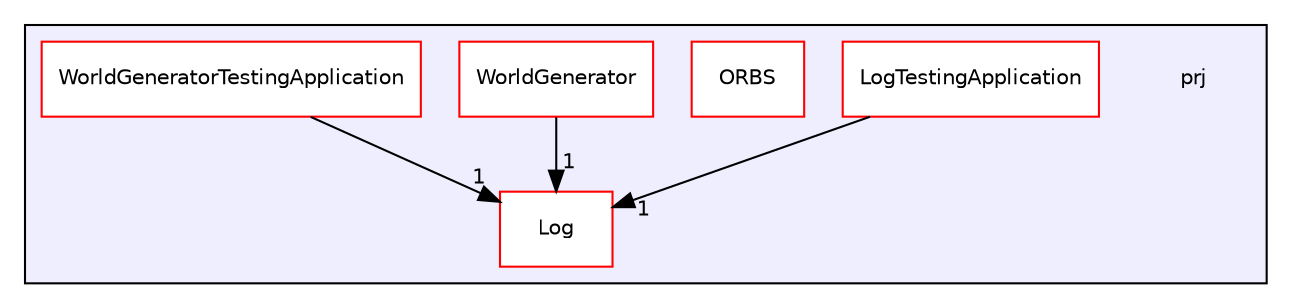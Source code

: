 digraph "C:/Users/Marco/Workspace/GitHub/ORBS/Project-O.R.B.S/prj" {
  compound=true
  node [ fontsize="10", fontname="Helvetica"];
  edge [ labelfontsize="10", labelfontname="Helvetica"];
  subgraph clusterdir_33f82701177d68100ae618bc5173b6b8 {
    graph [ bgcolor="#eeeeff", pencolor="black", label="" URL="dir_33f82701177d68100ae618bc5173b6b8.html"];
    dir_33f82701177d68100ae618bc5173b6b8 [shape=plaintext label="prj"];
    dir_da74a047192740920ae74e150cd1d7b0 [shape=box label="Log" color="red" fillcolor="white" style="filled" URL="dir_da74a047192740920ae74e150cd1d7b0.html"];
    dir_6c64c391a859428f7f40635a94adcbb9 [shape=box label="LogTestingApplication" color="red" fillcolor="white" style="filled" URL="dir_6c64c391a859428f7f40635a94adcbb9.html"];
    dir_d0e36b50ca46edf8088cd8cc7d069f15 [shape=box label="ORBS" color="red" fillcolor="white" style="filled" URL="dir_d0e36b50ca46edf8088cd8cc7d069f15.html"];
    dir_970bd597d3881ddc8d467dcb04fcd401 [shape=box label="WorldGenerator" color="red" fillcolor="white" style="filled" URL="dir_970bd597d3881ddc8d467dcb04fcd401.html"];
    dir_4d2a905a0e811bf39b586eee1fddc148 [shape=box label="WorldGeneratorTestingApplication" color="red" fillcolor="white" style="filled" URL="dir_4d2a905a0e811bf39b586eee1fddc148.html"];
  }
  dir_6c64c391a859428f7f40635a94adcbb9->dir_da74a047192740920ae74e150cd1d7b0 [headlabel="1", labeldistance=1.5 headhref="dir_000003_000001.html"];
  dir_4d2a905a0e811bf39b586eee1fddc148->dir_da74a047192740920ae74e150cd1d7b0 [headlabel="1", labeldistance=1.5 headhref="dir_000009_000001.html"];
  dir_970bd597d3881ddc8d467dcb04fcd401->dir_da74a047192740920ae74e150cd1d7b0 [headlabel="1", labeldistance=1.5 headhref="dir_000007_000001.html"];
}
